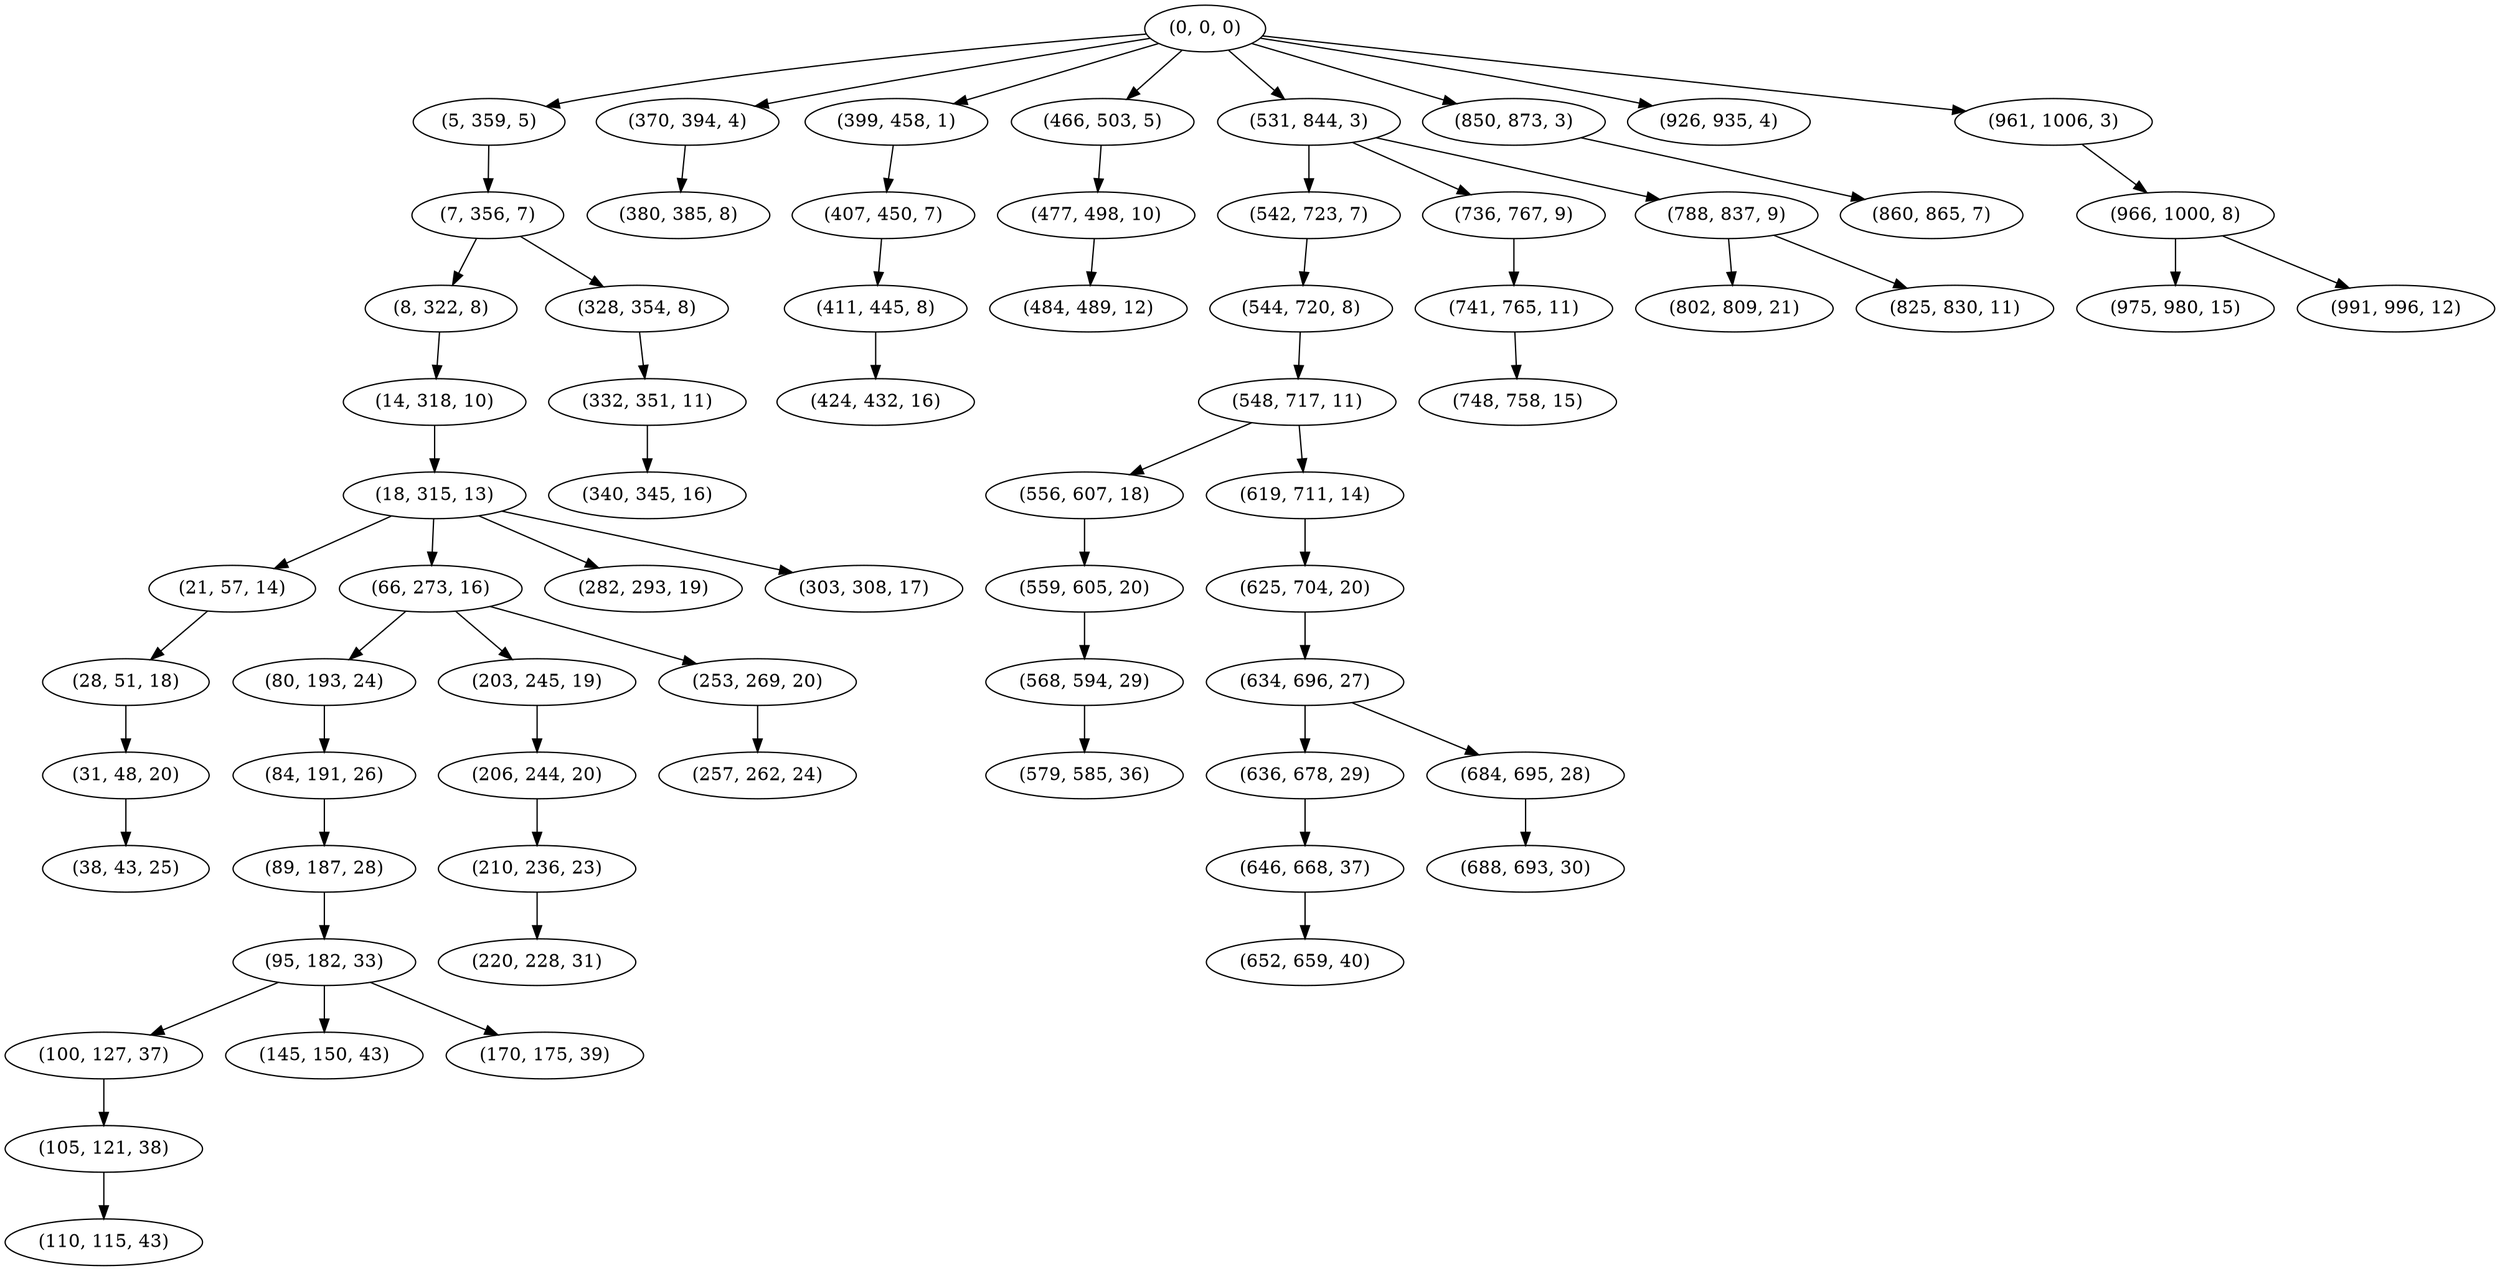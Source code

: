 digraph tree {
    "(0, 0, 0)";
    "(5, 359, 5)";
    "(7, 356, 7)";
    "(8, 322, 8)";
    "(14, 318, 10)";
    "(18, 315, 13)";
    "(21, 57, 14)";
    "(28, 51, 18)";
    "(31, 48, 20)";
    "(38, 43, 25)";
    "(66, 273, 16)";
    "(80, 193, 24)";
    "(84, 191, 26)";
    "(89, 187, 28)";
    "(95, 182, 33)";
    "(100, 127, 37)";
    "(105, 121, 38)";
    "(110, 115, 43)";
    "(145, 150, 43)";
    "(170, 175, 39)";
    "(203, 245, 19)";
    "(206, 244, 20)";
    "(210, 236, 23)";
    "(220, 228, 31)";
    "(253, 269, 20)";
    "(257, 262, 24)";
    "(282, 293, 19)";
    "(303, 308, 17)";
    "(328, 354, 8)";
    "(332, 351, 11)";
    "(340, 345, 16)";
    "(370, 394, 4)";
    "(380, 385, 8)";
    "(399, 458, 1)";
    "(407, 450, 7)";
    "(411, 445, 8)";
    "(424, 432, 16)";
    "(466, 503, 5)";
    "(477, 498, 10)";
    "(484, 489, 12)";
    "(531, 844, 3)";
    "(542, 723, 7)";
    "(544, 720, 8)";
    "(548, 717, 11)";
    "(556, 607, 18)";
    "(559, 605, 20)";
    "(568, 594, 29)";
    "(579, 585, 36)";
    "(619, 711, 14)";
    "(625, 704, 20)";
    "(634, 696, 27)";
    "(636, 678, 29)";
    "(646, 668, 37)";
    "(652, 659, 40)";
    "(684, 695, 28)";
    "(688, 693, 30)";
    "(736, 767, 9)";
    "(741, 765, 11)";
    "(748, 758, 15)";
    "(788, 837, 9)";
    "(802, 809, 21)";
    "(825, 830, 11)";
    "(850, 873, 3)";
    "(860, 865, 7)";
    "(926, 935, 4)";
    "(961, 1006, 3)";
    "(966, 1000, 8)";
    "(975, 980, 15)";
    "(991, 996, 12)";
    "(0, 0, 0)" -> "(5, 359, 5)";
    "(0, 0, 0)" -> "(370, 394, 4)";
    "(0, 0, 0)" -> "(399, 458, 1)";
    "(0, 0, 0)" -> "(466, 503, 5)";
    "(0, 0, 0)" -> "(531, 844, 3)";
    "(0, 0, 0)" -> "(850, 873, 3)";
    "(0, 0, 0)" -> "(926, 935, 4)";
    "(0, 0, 0)" -> "(961, 1006, 3)";
    "(5, 359, 5)" -> "(7, 356, 7)";
    "(7, 356, 7)" -> "(8, 322, 8)";
    "(7, 356, 7)" -> "(328, 354, 8)";
    "(8, 322, 8)" -> "(14, 318, 10)";
    "(14, 318, 10)" -> "(18, 315, 13)";
    "(18, 315, 13)" -> "(21, 57, 14)";
    "(18, 315, 13)" -> "(66, 273, 16)";
    "(18, 315, 13)" -> "(282, 293, 19)";
    "(18, 315, 13)" -> "(303, 308, 17)";
    "(21, 57, 14)" -> "(28, 51, 18)";
    "(28, 51, 18)" -> "(31, 48, 20)";
    "(31, 48, 20)" -> "(38, 43, 25)";
    "(66, 273, 16)" -> "(80, 193, 24)";
    "(66, 273, 16)" -> "(203, 245, 19)";
    "(66, 273, 16)" -> "(253, 269, 20)";
    "(80, 193, 24)" -> "(84, 191, 26)";
    "(84, 191, 26)" -> "(89, 187, 28)";
    "(89, 187, 28)" -> "(95, 182, 33)";
    "(95, 182, 33)" -> "(100, 127, 37)";
    "(95, 182, 33)" -> "(145, 150, 43)";
    "(95, 182, 33)" -> "(170, 175, 39)";
    "(100, 127, 37)" -> "(105, 121, 38)";
    "(105, 121, 38)" -> "(110, 115, 43)";
    "(203, 245, 19)" -> "(206, 244, 20)";
    "(206, 244, 20)" -> "(210, 236, 23)";
    "(210, 236, 23)" -> "(220, 228, 31)";
    "(253, 269, 20)" -> "(257, 262, 24)";
    "(328, 354, 8)" -> "(332, 351, 11)";
    "(332, 351, 11)" -> "(340, 345, 16)";
    "(370, 394, 4)" -> "(380, 385, 8)";
    "(399, 458, 1)" -> "(407, 450, 7)";
    "(407, 450, 7)" -> "(411, 445, 8)";
    "(411, 445, 8)" -> "(424, 432, 16)";
    "(466, 503, 5)" -> "(477, 498, 10)";
    "(477, 498, 10)" -> "(484, 489, 12)";
    "(531, 844, 3)" -> "(542, 723, 7)";
    "(531, 844, 3)" -> "(736, 767, 9)";
    "(531, 844, 3)" -> "(788, 837, 9)";
    "(542, 723, 7)" -> "(544, 720, 8)";
    "(544, 720, 8)" -> "(548, 717, 11)";
    "(548, 717, 11)" -> "(556, 607, 18)";
    "(548, 717, 11)" -> "(619, 711, 14)";
    "(556, 607, 18)" -> "(559, 605, 20)";
    "(559, 605, 20)" -> "(568, 594, 29)";
    "(568, 594, 29)" -> "(579, 585, 36)";
    "(619, 711, 14)" -> "(625, 704, 20)";
    "(625, 704, 20)" -> "(634, 696, 27)";
    "(634, 696, 27)" -> "(636, 678, 29)";
    "(634, 696, 27)" -> "(684, 695, 28)";
    "(636, 678, 29)" -> "(646, 668, 37)";
    "(646, 668, 37)" -> "(652, 659, 40)";
    "(684, 695, 28)" -> "(688, 693, 30)";
    "(736, 767, 9)" -> "(741, 765, 11)";
    "(741, 765, 11)" -> "(748, 758, 15)";
    "(788, 837, 9)" -> "(802, 809, 21)";
    "(788, 837, 9)" -> "(825, 830, 11)";
    "(850, 873, 3)" -> "(860, 865, 7)";
    "(961, 1006, 3)" -> "(966, 1000, 8)";
    "(966, 1000, 8)" -> "(975, 980, 15)";
    "(966, 1000, 8)" -> "(991, 996, 12)";
}
